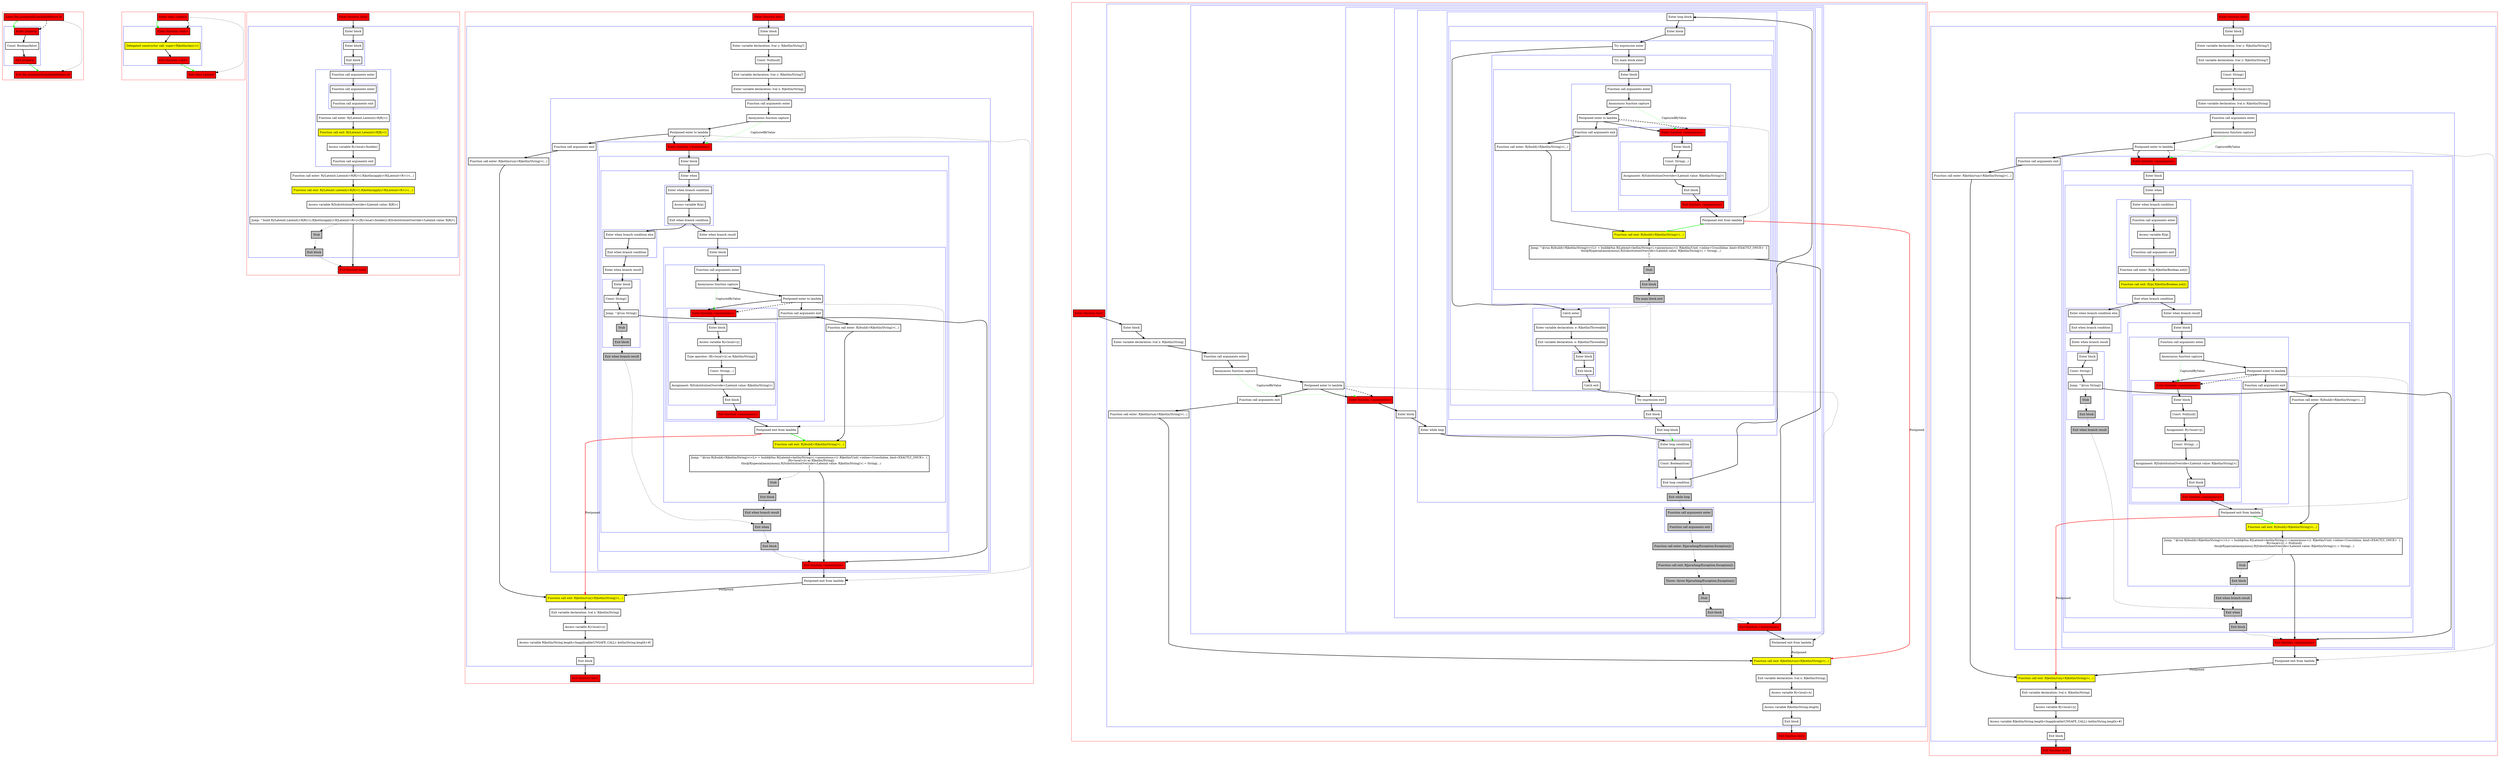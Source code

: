 digraph postponedLambdaInReturn_kt {
    graph [nodesep=3]
    node [shape=box penwidth=2]
    edge [penwidth=2]

    subgraph cluster_0 {
        color=red
        0 [label="Enter file postponedLambdaInReturn.kt" style="filled" fillcolor=red];
        subgraph cluster_1 {
            color=blue
            1 [label="Enter property" style="filled" fillcolor=red];
            2 [label="Const: Boolean(false)"];
            3 [label="Exit property" style="filled" fillcolor=red];
        }
        4 [label="Exit file postponedLambdaInReturn.kt" style="filled" fillcolor=red];
    }
    0 -> {1} [color=green];
    0 -> {4} [style=dotted];
    0 -> {1} [style=dashed];
    1 -> {2};
    2 -> {3};
    3 -> {4} [color=green];

    subgraph cluster_2 {
        color=red
        5 [label="Enter class Lateinit" style="filled" fillcolor=red];
        subgraph cluster_3 {
            color=blue
            6 [label="Enter function <init>" style="filled" fillcolor=red];
            7 [label="Delegated constructor call: super<R|kotlin/Any|>()" style="filled" fillcolor=yellow];
            8 [label="Exit function <init>" style="filled" fillcolor=red];
        }
        9 [label="Exit class Lateinit" style="filled" fillcolor=red];
    }
    5 -> {6} [color=green];
    5 -> {9} [style=dotted];
    5 -> {6} [style=dashed];
    6 -> {7};
    7 -> {8};
    8 -> {9} [color=green];

    subgraph cluster_4 {
        color=red
        10 [label="Enter function build" style="filled" fillcolor=red];
        subgraph cluster_5 {
            color=blue
            11 [label="Enter block"];
            subgraph cluster_6 {
                color=blue
                12 [label="Enter block"];
                13 [label="Exit block"];
            }
            subgraph cluster_7 {
                color=blue
                14 [label="Function call arguments enter"];
                subgraph cluster_8 {
                    color=blue
                    15 [label="Function call arguments enter"];
                    16 [label="Function call arguments exit"];
                }
                17 [label="Function call enter: R|/Lateinit.Lateinit|<R|R|>()"];
                18 [label="Function call exit: R|/Lateinit.Lateinit|<R|R|>()" style="filled" fillcolor=yellow];
                19 [label="Access variable R|<local>/builder|"];
                20 [label="Function call arguments exit"];
            }
            21 [label="Function call enter: R|/Lateinit.Lateinit|<R|R|>().R|kotlin/apply|<R|Lateinit<R>|>(...)"];
            22 [label="Function call exit: R|/Lateinit.Lateinit|<R|R|>().R|kotlin/apply|<R|Lateinit<R>|>(...)" style="filled" fillcolor=yellow];
            23 [label="Access variable R|SubstitutionOverride</Lateinit.value: R|R|>|"];
            24 [label="Jump: ^build R|/Lateinit.Lateinit|<R|R|>().R|kotlin/apply|<R|Lateinit<R>|>(R|<local>/builder|).R|SubstitutionOverride</Lateinit.value: R|R|>|"];
            25 [label="Stub" style="filled" fillcolor=gray];
            26 [label="Exit block" style="filled" fillcolor=gray];
        }
        27 [label="Exit function build" style="filled" fillcolor=red];
    }
    10 -> {11};
    11 -> {12};
    12 -> {13};
    13 -> {14};
    14 -> {15};
    15 -> {16};
    16 -> {17};
    17 -> {18};
    18 -> {19};
    19 -> {20};
    20 -> {21};
    21 -> {22};
    22 -> {23};
    23 -> {24};
    24 -> {27};
    24 -> {25} [style=dotted];
    25 -> {26} [style=dotted];
    26 -> {27} [style=dotted];

    subgraph cluster_9 {
        color=red
        28 [label="Enter function test1" style="filled" fillcolor=red];
        subgraph cluster_10 {
            color=blue
            29 [label="Enter block"];
            30 [label="Enter variable declaration: lvar y: R|kotlin/String?|"];
            31 [label="Const: Null(null)"];
            32 [label="Exit variable declaration: lvar y: R|kotlin/String?|"];
            33 [label="Enter variable declaration: lval x: R|kotlin/String|"];
            subgraph cluster_11 {
                color=blue
                34 [label="Function call arguments enter"];
                35 [label="Anonymous function capture"];
                36 [label="Postponed enter to lambda"];
                subgraph cluster_12 {
                    color=blue
                    37 [label="Enter function <anonymous>" style="filled" fillcolor=red];
                    subgraph cluster_13 {
                        color=blue
                        38 [label="Enter block"];
                        subgraph cluster_14 {
                            color=blue
                            39 [label="Enter when"];
                            subgraph cluster_15 {
                                color=blue
                                40 [label="Enter when branch condition "];
                                41 [label="Access variable R|/p|"];
                                42 [label="Exit when branch condition"];
                            }
                            subgraph cluster_16 {
                                color=blue
                                43 [label="Enter when branch condition else"];
                                44 [label="Exit when branch condition"];
                            }
                            45 [label="Enter when branch result"];
                            subgraph cluster_17 {
                                color=blue
                                46 [label="Enter block"];
                                47 [label="Const: String()"];
                                48 [label="Jump: ^@run String()"];
                                49 [label="Stub" style="filled" fillcolor=gray];
                                50 [label="Exit block" style="filled" fillcolor=gray];
                            }
                            51 [label="Exit when branch result" style="filled" fillcolor=gray];
                            52 [label="Enter when branch result"];
                            subgraph cluster_18 {
                                color=blue
                                53 [label="Enter block"];
                                subgraph cluster_19 {
                                    color=blue
                                    54 [label="Function call arguments enter"];
                                    55 [label="Anonymous function capture"];
                                    56 [label="Postponed enter to lambda"];
                                    subgraph cluster_20 {
                                        color=blue
                                        57 [label="Enter function <anonymous>" style="filled" fillcolor=red];
                                        subgraph cluster_21 {
                                            color=blue
                                            58 [label="Enter block"];
                                            59 [label="Access variable R|<local>/y|"];
                                            60 [label="Type operator: (R|<local>/y| as R|kotlin/String|)"];
                                            61 [label="Const: String(...)"];
                                            62 [label="Assignment: R|SubstitutionOverride</Lateinit.value: R|kotlin/String|>|"];
                                            63 [label="Exit block"];
                                        }
                                        64 [label="Exit function <anonymous>" style="filled" fillcolor=red];
                                    }
                                    65 [label="Function call arguments exit"];
                                }
                                66 [label="Function call enter: R|/build|<R|kotlin/String|>(...)"];
                                67 [label="Postponed exit from lambda"];
                                68 [label="Function call exit: R|/build|<R|kotlin/String|>(...)" style="filled" fillcolor=yellow];
                                69 [label="Jump: ^@run R|/build|<R|kotlin/String|>(<L> = build@fun R|Lateinit<kotlin/String>|.<anonymous>(): R|kotlin/Unit| <inline=CrossInline, kind=EXACTLY_ONCE>  {
    (R|<local>/y| as R|kotlin/String|)
    this@R|special/anonymous|.R|SubstitutionOverride</Lateinit.value: R|kotlin/String|>| = String(...)
}
)"];
                                70 [label="Stub" style="filled" fillcolor=gray];
                                71 [label="Exit block" style="filled" fillcolor=gray];
                            }
                            72 [label="Exit when branch result" style="filled" fillcolor=gray];
                            73 [label="Exit when" style="filled" fillcolor=gray];
                        }
                        74 [label="Exit block" style="filled" fillcolor=gray];
                    }
                    75 [label="Exit function <anonymous>" style="filled" fillcolor=red];
                }
                76 [label="Function call arguments exit"];
            }
            77 [label="Function call enter: R|kotlin/run|<R|kotlin/String|>(...)"];
            78 [label="Postponed exit from lambda"];
            79 [label="Function call exit: R|kotlin/run|<R|kotlin/String|>(...)" style="filled" fillcolor=yellow];
            80 [label="Exit variable declaration: lval x: R|kotlin/String|"];
            81 [label="Access variable R|<local>/y|"];
            82 [label="Access variable R|kotlin/String.length<Inapplicable(UNSAFE_CALL): kotlin/String.length>#|"];
            83 [label="Exit block"];
        }
        84 [label="Exit function test1" style="filled" fillcolor=red];
    }
    28 -> {29};
    29 -> {30};
    30 -> {31};
    31 -> {32};
    32 -> {33};
    33 -> {34};
    34 -> {35};
    35 -> {36};
    35 -> {37} [color=green style=dotted label="CapturedByValue"];
    36 -> {37 76};
    36 -> {78} [style=dotted];
    36 -> {37} [style=dashed];
    37 -> {38};
    38 -> {39};
    39 -> {40};
    40 -> {41};
    41 -> {42};
    42 -> {43 52};
    43 -> {44};
    44 -> {45};
    45 -> {46};
    46 -> {47};
    47 -> {48};
    48 -> {75};
    48 -> {49} [style=dotted];
    49 -> {50} [style=dotted];
    50 -> {51} [style=dotted];
    51 -> {73} [style=dotted];
    52 -> {53};
    53 -> {54};
    54 -> {55};
    55 -> {56};
    55 -> {57} [color=green style=dotted label="CapturedByValue"];
    56 -> {57 65};
    56 -> {67} [style=dotted];
    56 -> {57} [style=dashed];
    57 -> {58};
    58 -> {59};
    59 -> {60};
    60 -> {61};
    61 -> {62};
    62 -> {63};
    63 -> {64};
    64 -> {67};
    65 -> {66};
    66 -> {68};
    67 -> {68} [color=green];
    67 -> {79} [color=red label="Postponed"];
    68 -> {69};
    69 -> {75};
    69 -> {70} [style=dotted];
    70 -> {71} [style=dotted];
    71 -> {72} [style=dotted];
    72 -> {73} [style=dotted];
    73 -> {74} [style=dotted];
    74 -> {75} [style=dotted];
    75 -> {78};
    76 -> {77};
    77 -> {79};
    78 -> {79} [label="Postponed"];
    79 -> {80};
    80 -> {81};
    81 -> {82};
    82 -> {83};
    83 -> {84};

    subgraph cluster_22 {
        color=red
        85 [label="Enter function test2" style="filled" fillcolor=red];
        subgraph cluster_23 {
            color=blue
            86 [label="Enter block"];
            87 [label="Enter variable declaration: lval x: R|kotlin/String|"];
            subgraph cluster_24 {
                color=blue
                88 [label="Function call arguments enter"];
                89 [label="Anonymous function capture"];
                90 [label="Postponed enter to lambda"];
                subgraph cluster_25 {
                    color=blue
                    91 [label="Enter function <anonymous>" style="filled" fillcolor=red];
                    subgraph cluster_26 {
                        color=blue
                        92 [label="Enter block"];
                        subgraph cluster_27 {
                            color=blue
                            93 [label="Enter while loop"];
                            subgraph cluster_28 {
                                color=blue
                                94 [label="Enter loop condition"];
                                95 [label="Const: Boolean(true)"];
                                96 [label="Exit loop condition"];
                            }
                            subgraph cluster_29 {
                                color=blue
                                97 [label="Enter loop block"];
                                subgraph cluster_30 {
                                    color=blue
                                    98 [label="Enter block"];
                                    subgraph cluster_31 {
                                        color=blue
                                        99 [label="Try expression enter"];
                                        subgraph cluster_32 {
                                            color=blue
                                            100 [label="Try main block enter"];
                                            subgraph cluster_33 {
                                                color=blue
                                                101 [label="Enter block"];
                                                subgraph cluster_34 {
                                                    color=blue
                                                    102 [label="Function call arguments enter"];
                                                    103 [label="Anonymous function capture"];
                                                    104 [label="Postponed enter to lambda"];
                                                    subgraph cluster_35 {
                                                        color=blue
                                                        105 [label="Enter function <anonymous>" style="filled" fillcolor=red];
                                                        subgraph cluster_36 {
                                                            color=blue
                                                            106 [label="Enter block"];
                                                            107 [label="Const: String(...)"];
                                                            108 [label="Assignment: R|SubstitutionOverride</Lateinit.value: R|kotlin/String|>|"];
                                                            109 [label="Exit block"];
                                                        }
                                                        110 [label="Exit function <anonymous>" style="filled" fillcolor=red];
                                                    }
                                                    111 [label="Function call arguments exit"];
                                                }
                                                112 [label="Function call enter: R|/build|<R|kotlin/String|>(...)"];
                                                113 [label="Postponed exit from lambda"];
                                                114 [label="Function call exit: R|/build|<R|kotlin/String|>(...)" style="filled" fillcolor=yellow];
                                                115 [label="Jump: ^@run R|/build|<R|kotlin/String|>(<L> = build@fun R|Lateinit<kotlin/String>|.<anonymous>(): R|kotlin/Unit| <inline=CrossInline, kind=EXACTLY_ONCE>  {
    this@R|special/anonymous|.R|SubstitutionOverride</Lateinit.value: R|kotlin/String|>| = String(...)
}
)"];
                                                116 [label="Stub" style="filled" fillcolor=gray];
                                                117 [label="Exit block" style="filled" fillcolor=gray];
                                            }
                                            118 [label="Try main block exit" style="filled" fillcolor=gray];
                                        }
                                        subgraph cluster_37 {
                                            color=blue
                                            119 [label="Catch enter"];
                                            120 [label="Enter variable declaration: e: R|kotlin/Throwable|"];
                                            121 [label="Exit variable declaration: e: R|kotlin/Throwable|"];
                                            subgraph cluster_38 {
                                                color=blue
                                                122 [label="Enter block"];
                                                123 [label="Exit block"];
                                            }
                                            124 [label="Catch exit"];
                                        }
                                        125 [label="Try expression exit"];
                                    }
                                    126 [label="Exit block"];
                                }
                                127 [label="Exit loop block"];
                            }
                            128 [label="Exit while loop" style="filled" fillcolor=gray];
                        }
                        subgraph cluster_39 {
                            color=blue
                            129 [label="Function call arguments enter" style="filled" fillcolor=gray];
                            130 [label="Function call arguments exit" style="filled" fillcolor=gray];
                        }
                        131 [label="Function call enter: R|java/lang/Exception.Exception|()" style="filled" fillcolor=gray];
                        132 [label="Function call exit: R|java/lang/Exception.Exception|()" style="filled" fillcolor=gray];
                        133 [label="Throw: throw R|java/lang/Exception.Exception|()" style="filled" fillcolor=gray];
                        134 [label="Stub" style="filled" fillcolor=gray];
                        135 [label="Exit block" style="filled" fillcolor=gray];
                    }
                    136 [label="Exit function <anonymous>" style="filled" fillcolor=red];
                }
                137 [label="Function call arguments exit"];
            }
            138 [label="Function call enter: R|kotlin/run|<R|kotlin/String|>(...)"];
            139 [label="Postponed exit from lambda"];
            140 [label="Function call exit: R|kotlin/run|<R|kotlin/String|>(...)" style="filled" fillcolor=yellow];
            141 [label="Exit variable declaration: lval x: R|kotlin/String|"];
            142 [label="Access variable R|<local>/x|"];
            143 [label="Access variable R|kotlin/String.length|"];
            144 [label="Exit block"];
        }
        145 [label="Exit function test2" style="filled" fillcolor=red];
    }
    85 -> {86};
    86 -> {87};
    87 -> {88};
    88 -> {89};
    89 -> {90};
    89 -> {91} [color=green style=dotted label="CapturedByValue"];
    90 -> {91 137};
    90 -> {139} [style=dotted];
    90 -> {91} [style=dashed];
    91 -> {92};
    92 -> {93};
    93 -> {94};
    94 -> {95};
    95 -> {96};
    96 -> {97};
    96 -> {128} [style=dotted];
    97 -> {98};
    98 -> {99};
    99 -> {100 119};
    100 -> {101};
    101 -> {102};
    102 -> {103};
    103 -> {104};
    103 -> {105} [color=green style=dotted label="CapturedByValue"];
    104 -> {105 111};
    104 -> {113} [style=dotted];
    104 -> {105} [style=dashed];
    105 -> {106};
    106 -> {107};
    107 -> {108};
    108 -> {109};
    109 -> {110};
    110 -> {113};
    111 -> {112};
    112 -> {114};
    113 -> {114} [color=green];
    113 -> {140} [color=red label="Postponed"];
    114 -> {115};
    115 -> {136};
    115 -> {116} [style=dotted];
    116 -> {117} [style=dotted];
    117 -> {118} [style=dotted];
    118 -> {119 125} [style=dotted];
    119 -> {120};
    120 -> {121};
    121 -> {122};
    122 -> {123};
    123 -> {124};
    124 -> {125};
    125 -> {126};
    126 -> {127};
    127 -> {94} [color=green style=dashed];
    128 -> {129} [style=dotted];
    129 -> {130} [style=dotted];
    130 -> {131} [style=dotted];
    131 -> {132} [style=dotted];
    132 -> {133} [style=dotted];
    133 -> {134} [style=dotted];
    134 -> {135} [style=dotted];
    135 -> {136} [style=dotted];
    136 -> {139};
    137 -> {138};
    138 -> {140};
    139 -> {140} [label="Postponed"];
    140 -> {141};
    141 -> {142};
    142 -> {143};
    143 -> {144};
    144 -> {145};

    subgraph cluster_40 {
        color=red
        146 [label="Enter function test3" style="filled" fillcolor=red];
        subgraph cluster_41 {
            color=blue
            147 [label="Enter block"];
            148 [label="Enter variable declaration: lvar y: R|kotlin/String?|"];
            149 [label="Exit variable declaration: lvar y: R|kotlin/String?|"];
            150 [label="Const: String()"];
            151 [label="Assignment: R|<local>/y|"];
            152 [label="Enter variable declaration: lval x: R|kotlin/String|"];
            subgraph cluster_42 {
                color=blue
                153 [label="Function call arguments enter"];
                154 [label="Anonymous function capture"];
                155 [label="Postponed enter to lambda"];
                subgraph cluster_43 {
                    color=blue
                    156 [label="Enter function <anonymous>" style="filled" fillcolor=red];
                    subgraph cluster_44 {
                        color=blue
                        157 [label="Enter block"];
                        subgraph cluster_45 {
                            color=blue
                            158 [label="Enter when"];
                            subgraph cluster_46 {
                                color=blue
                                159 [label="Enter when branch condition "];
                                subgraph cluster_47 {
                                    color=blue
                                    160 [label="Function call arguments enter"];
                                    161 [label="Access variable R|/p|"];
                                    162 [label="Function call arguments exit"];
                                }
                                163 [label="Function call enter: R|/p|.R|kotlin/Boolean.not|()"];
                                164 [label="Function call exit: R|/p|.R|kotlin/Boolean.not|()" style="filled" fillcolor=yellow];
                                165 [label="Exit when branch condition"];
                            }
                            subgraph cluster_48 {
                                color=blue
                                166 [label="Enter when branch condition else"];
                                167 [label="Exit when branch condition"];
                            }
                            168 [label="Enter when branch result"];
                            subgraph cluster_49 {
                                color=blue
                                169 [label="Enter block"];
                                170 [label="Const: String()"];
                                171 [label="Jump: ^@run String()"];
                                172 [label="Stub" style="filled" fillcolor=gray];
                                173 [label="Exit block" style="filled" fillcolor=gray];
                            }
                            174 [label="Exit when branch result" style="filled" fillcolor=gray];
                            175 [label="Enter when branch result"];
                            subgraph cluster_50 {
                                color=blue
                                176 [label="Enter block"];
                                subgraph cluster_51 {
                                    color=blue
                                    177 [label="Function call arguments enter"];
                                    178 [label="Anonymous function capture"];
                                    179 [label="Postponed enter to lambda"];
                                    subgraph cluster_52 {
                                        color=blue
                                        180 [label="Enter function <anonymous>" style="filled" fillcolor=red];
                                        subgraph cluster_53 {
                                            color=blue
                                            181 [label="Enter block"];
                                            182 [label="Const: Null(null)"];
                                            183 [label="Assignment: R|<local>/y|"];
                                            184 [label="Const: String(...)"];
                                            185 [label="Assignment: R|SubstitutionOverride</Lateinit.value: R|kotlin/String|>|"];
                                            186 [label="Exit block"];
                                        }
                                        187 [label="Exit function <anonymous>" style="filled" fillcolor=red];
                                    }
                                    188 [label="Function call arguments exit"];
                                }
                                189 [label="Function call enter: R|/build|<R|kotlin/String|>(...)"];
                                190 [label="Postponed exit from lambda"];
                                191 [label="Function call exit: R|/build|<R|kotlin/String|>(...)" style="filled" fillcolor=yellow];
                                192 [label="Jump: ^@run R|/build|<R|kotlin/String|>(<L> = build@fun R|Lateinit<kotlin/String>|.<anonymous>(): R|kotlin/Unit| <inline=CrossInline, kind=EXACTLY_ONCE>  {
    R|<local>/y| = Null(null)
    this@R|special/anonymous|.R|SubstitutionOverride</Lateinit.value: R|kotlin/String|>| = String(...)
}
)"];
                                193 [label="Stub" style="filled" fillcolor=gray];
                                194 [label="Exit block" style="filled" fillcolor=gray];
                            }
                            195 [label="Exit when branch result" style="filled" fillcolor=gray];
                            196 [label="Exit when" style="filled" fillcolor=gray];
                        }
                        197 [label="Exit block" style="filled" fillcolor=gray];
                    }
                    198 [label="Exit function <anonymous>" style="filled" fillcolor=red];
                }
                199 [label="Function call arguments exit"];
            }
            200 [label="Function call enter: R|kotlin/run|<R|kotlin/String|>(...)"];
            201 [label="Postponed exit from lambda"];
            202 [label="Function call exit: R|kotlin/run|<R|kotlin/String|>(...)" style="filled" fillcolor=yellow];
            203 [label="Exit variable declaration: lval x: R|kotlin/String|"];
            204 [label="Access variable R|<local>/y|"];
            205 [label="Access variable R|kotlin/String.length<Inapplicable(UNSAFE_CALL): kotlin/String.length>#|"];
            206 [label="Exit block"];
        }
        207 [label="Exit function test3" style="filled" fillcolor=red];
    }
    146 -> {147};
    147 -> {148};
    148 -> {149};
    149 -> {150};
    150 -> {151};
    151 -> {152};
    152 -> {153};
    153 -> {154};
    154 -> {155};
    154 -> {156} [color=green style=dotted label="CapturedByValue"];
    155 -> {156 199};
    155 -> {201} [style=dotted];
    155 -> {156} [style=dashed];
    156 -> {157};
    157 -> {158};
    158 -> {159};
    159 -> {160};
    160 -> {161};
    161 -> {162};
    162 -> {163};
    163 -> {164};
    164 -> {165};
    165 -> {166 175};
    166 -> {167};
    167 -> {168};
    168 -> {169};
    169 -> {170};
    170 -> {171};
    171 -> {198};
    171 -> {172} [style=dotted];
    172 -> {173} [style=dotted];
    173 -> {174} [style=dotted];
    174 -> {196} [style=dotted];
    175 -> {176};
    176 -> {177};
    177 -> {178};
    178 -> {179};
    178 -> {180} [color=green style=dotted label="CapturedByValue"];
    179 -> {180 188};
    179 -> {190} [style=dotted];
    179 -> {180} [style=dashed];
    180 -> {181};
    181 -> {182};
    182 -> {183};
    183 -> {184};
    184 -> {185};
    185 -> {186};
    186 -> {187};
    187 -> {190};
    188 -> {189};
    189 -> {191};
    190 -> {191} [color=green];
    190 -> {202} [color=red label="Postponed"];
    191 -> {192};
    192 -> {198};
    192 -> {193} [style=dotted];
    193 -> {194} [style=dotted];
    194 -> {195} [style=dotted];
    195 -> {196} [style=dotted];
    196 -> {197} [style=dotted];
    197 -> {198} [style=dotted];
    198 -> {201};
    199 -> {200};
    200 -> {202};
    201 -> {202} [label="Postponed"];
    202 -> {203};
    203 -> {204};
    204 -> {205};
    205 -> {206};
    206 -> {207};

}
